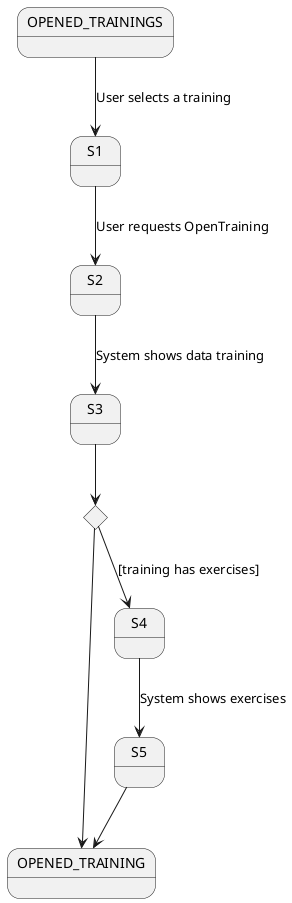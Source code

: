 @startuml

state OPENED_TRAININGS
state OPENED_TRAINING
state choice1 <<choice>>

OPENED_TRAININGS --> S1 : User selects a training
S1 --> S2 : User requests OpenTraining
S2 --> S3 : System shows data training
S3 --> choice1
choice1 --> S4 : [training has exercises]
S4 --> S5 : System shows exercises
choice1 --> OPENED_TRAINING
S5 --> OPENED_TRAINING

@enduml